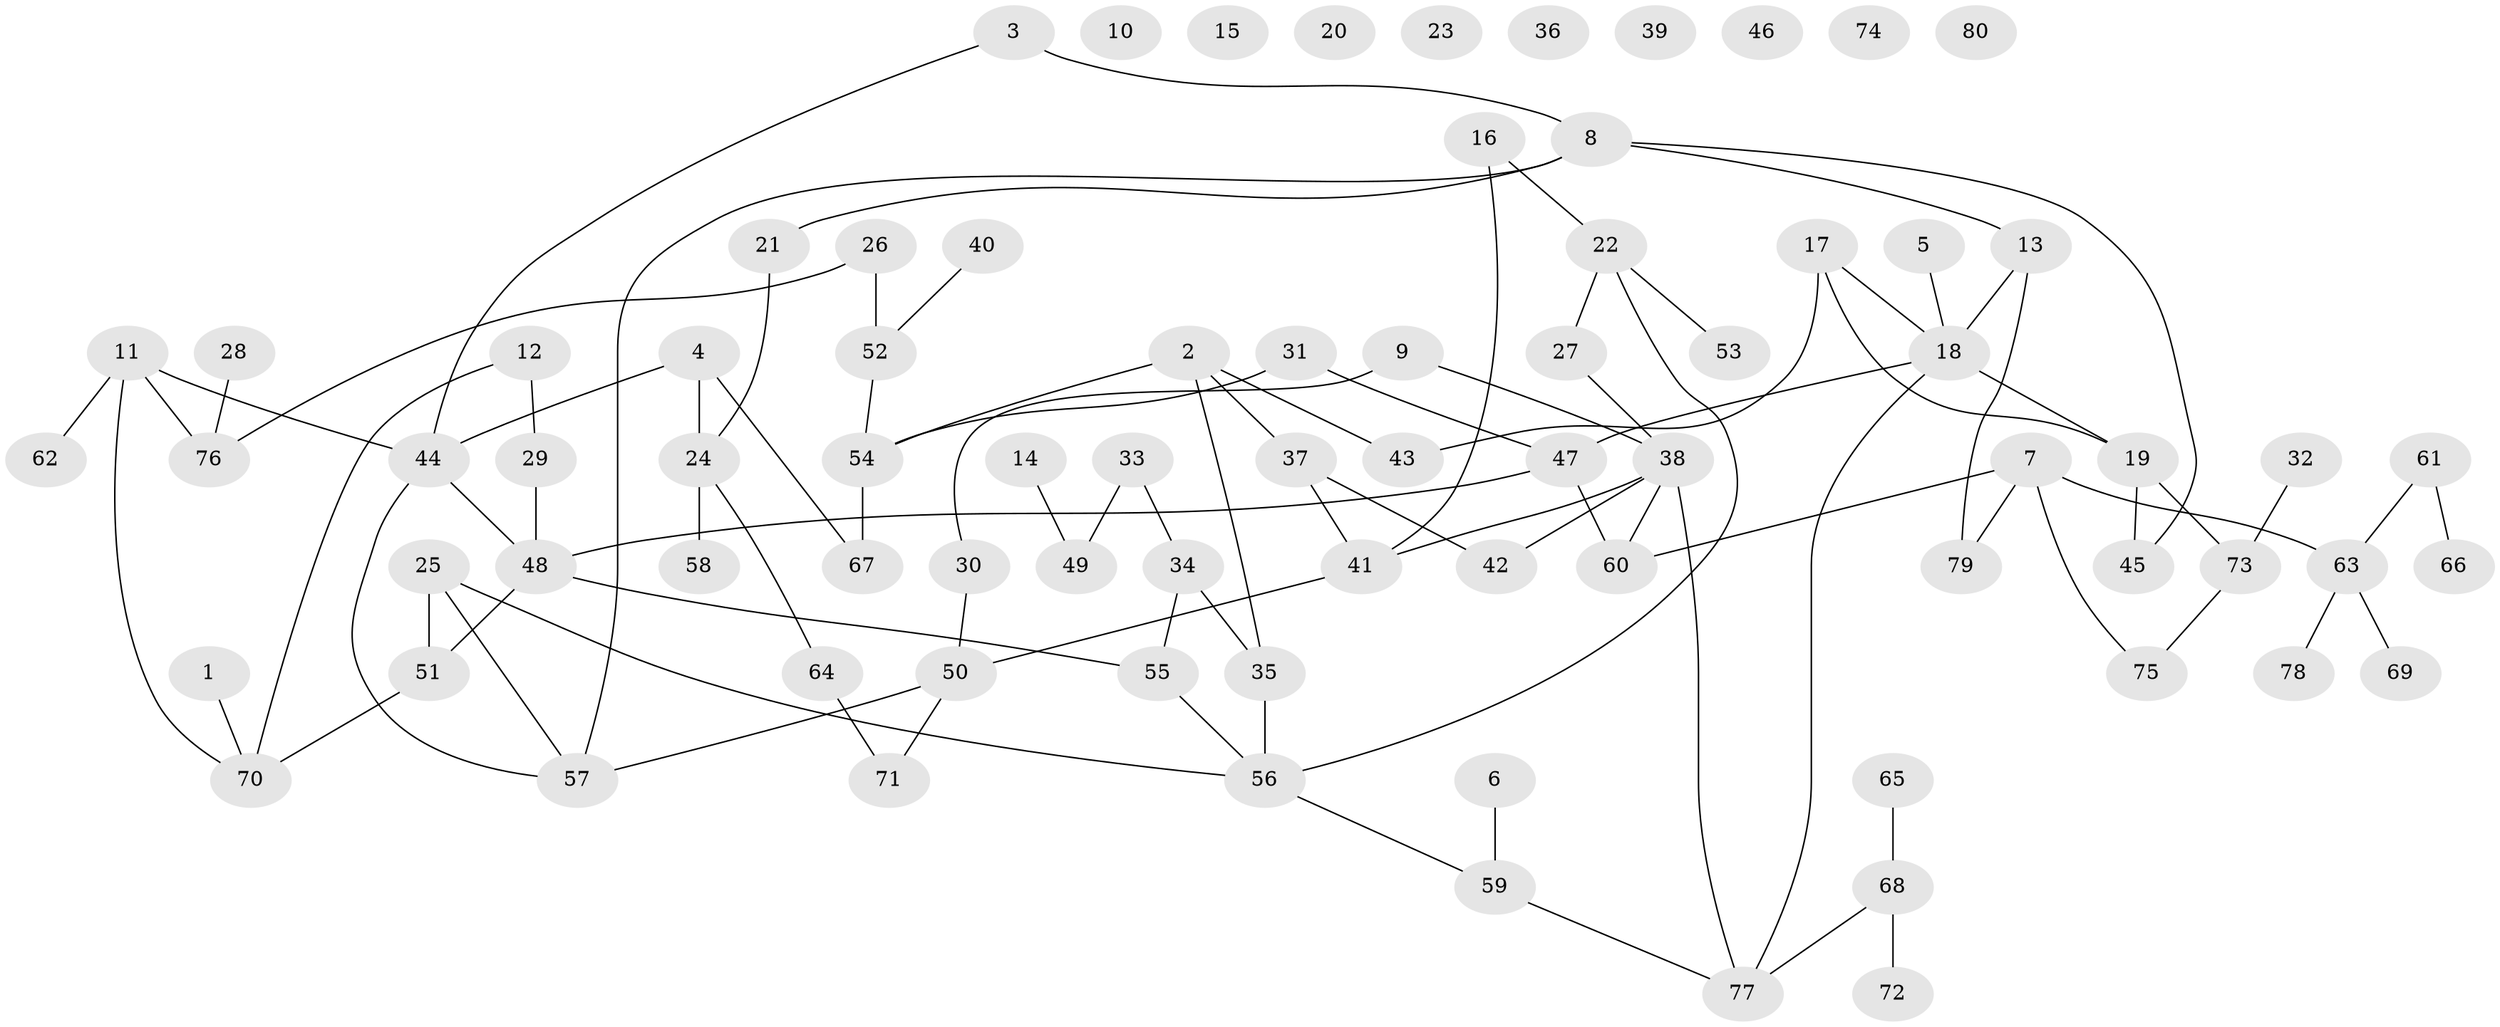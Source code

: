 // coarse degree distribution, {3: 0.2, 8: 0.05, 6: 0.025, 4: 0.1, 1: 0.2, 2: 0.1, 0: 0.225, 5: 0.05, 7: 0.05}
// Generated by graph-tools (version 1.1) at 2025/54/03/05/25 16:54:46]
// undirected, 80 vertices, 95 edges
graph export_dot {
graph [start="1"]
  node [color=gray90,style=filled];
  1;
  2;
  3;
  4;
  5;
  6;
  7;
  8;
  9;
  10;
  11;
  12;
  13;
  14;
  15;
  16;
  17;
  18;
  19;
  20;
  21;
  22;
  23;
  24;
  25;
  26;
  27;
  28;
  29;
  30;
  31;
  32;
  33;
  34;
  35;
  36;
  37;
  38;
  39;
  40;
  41;
  42;
  43;
  44;
  45;
  46;
  47;
  48;
  49;
  50;
  51;
  52;
  53;
  54;
  55;
  56;
  57;
  58;
  59;
  60;
  61;
  62;
  63;
  64;
  65;
  66;
  67;
  68;
  69;
  70;
  71;
  72;
  73;
  74;
  75;
  76;
  77;
  78;
  79;
  80;
  1 -- 70;
  2 -- 35;
  2 -- 37;
  2 -- 43;
  2 -- 54;
  3 -- 8;
  3 -- 44;
  4 -- 24;
  4 -- 44;
  4 -- 67;
  5 -- 18;
  6 -- 59;
  7 -- 60;
  7 -- 63;
  7 -- 75;
  7 -- 79;
  8 -- 13;
  8 -- 21;
  8 -- 45;
  8 -- 57;
  9 -- 30;
  9 -- 38;
  11 -- 44;
  11 -- 62;
  11 -- 70;
  11 -- 76;
  12 -- 29;
  12 -- 70;
  13 -- 18;
  13 -- 79;
  14 -- 49;
  16 -- 22;
  16 -- 41;
  17 -- 18;
  17 -- 19;
  17 -- 43;
  18 -- 19;
  18 -- 47;
  18 -- 77;
  19 -- 45;
  19 -- 73;
  21 -- 24;
  22 -- 27;
  22 -- 53;
  22 -- 56;
  24 -- 58;
  24 -- 64;
  25 -- 51;
  25 -- 56;
  25 -- 57;
  26 -- 52;
  26 -- 76;
  27 -- 38;
  28 -- 76;
  29 -- 48;
  30 -- 50;
  31 -- 47;
  31 -- 54;
  32 -- 73;
  33 -- 34;
  33 -- 49;
  34 -- 35;
  34 -- 55;
  35 -- 56;
  37 -- 41;
  37 -- 42;
  38 -- 41;
  38 -- 42;
  38 -- 60;
  38 -- 77;
  40 -- 52;
  41 -- 50;
  44 -- 48;
  44 -- 57;
  47 -- 48;
  47 -- 60;
  48 -- 51;
  48 -- 55;
  50 -- 57;
  50 -- 71;
  51 -- 70;
  52 -- 54;
  54 -- 67;
  55 -- 56;
  56 -- 59;
  59 -- 77;
  61 -- 63;
  61 -- 66;
  63 -- 69;
  63 -- 78;
  64 -- 71;
  65 -- 68;
  68 -- 72;
  68 -- 77;
  73 -- 75;
}
